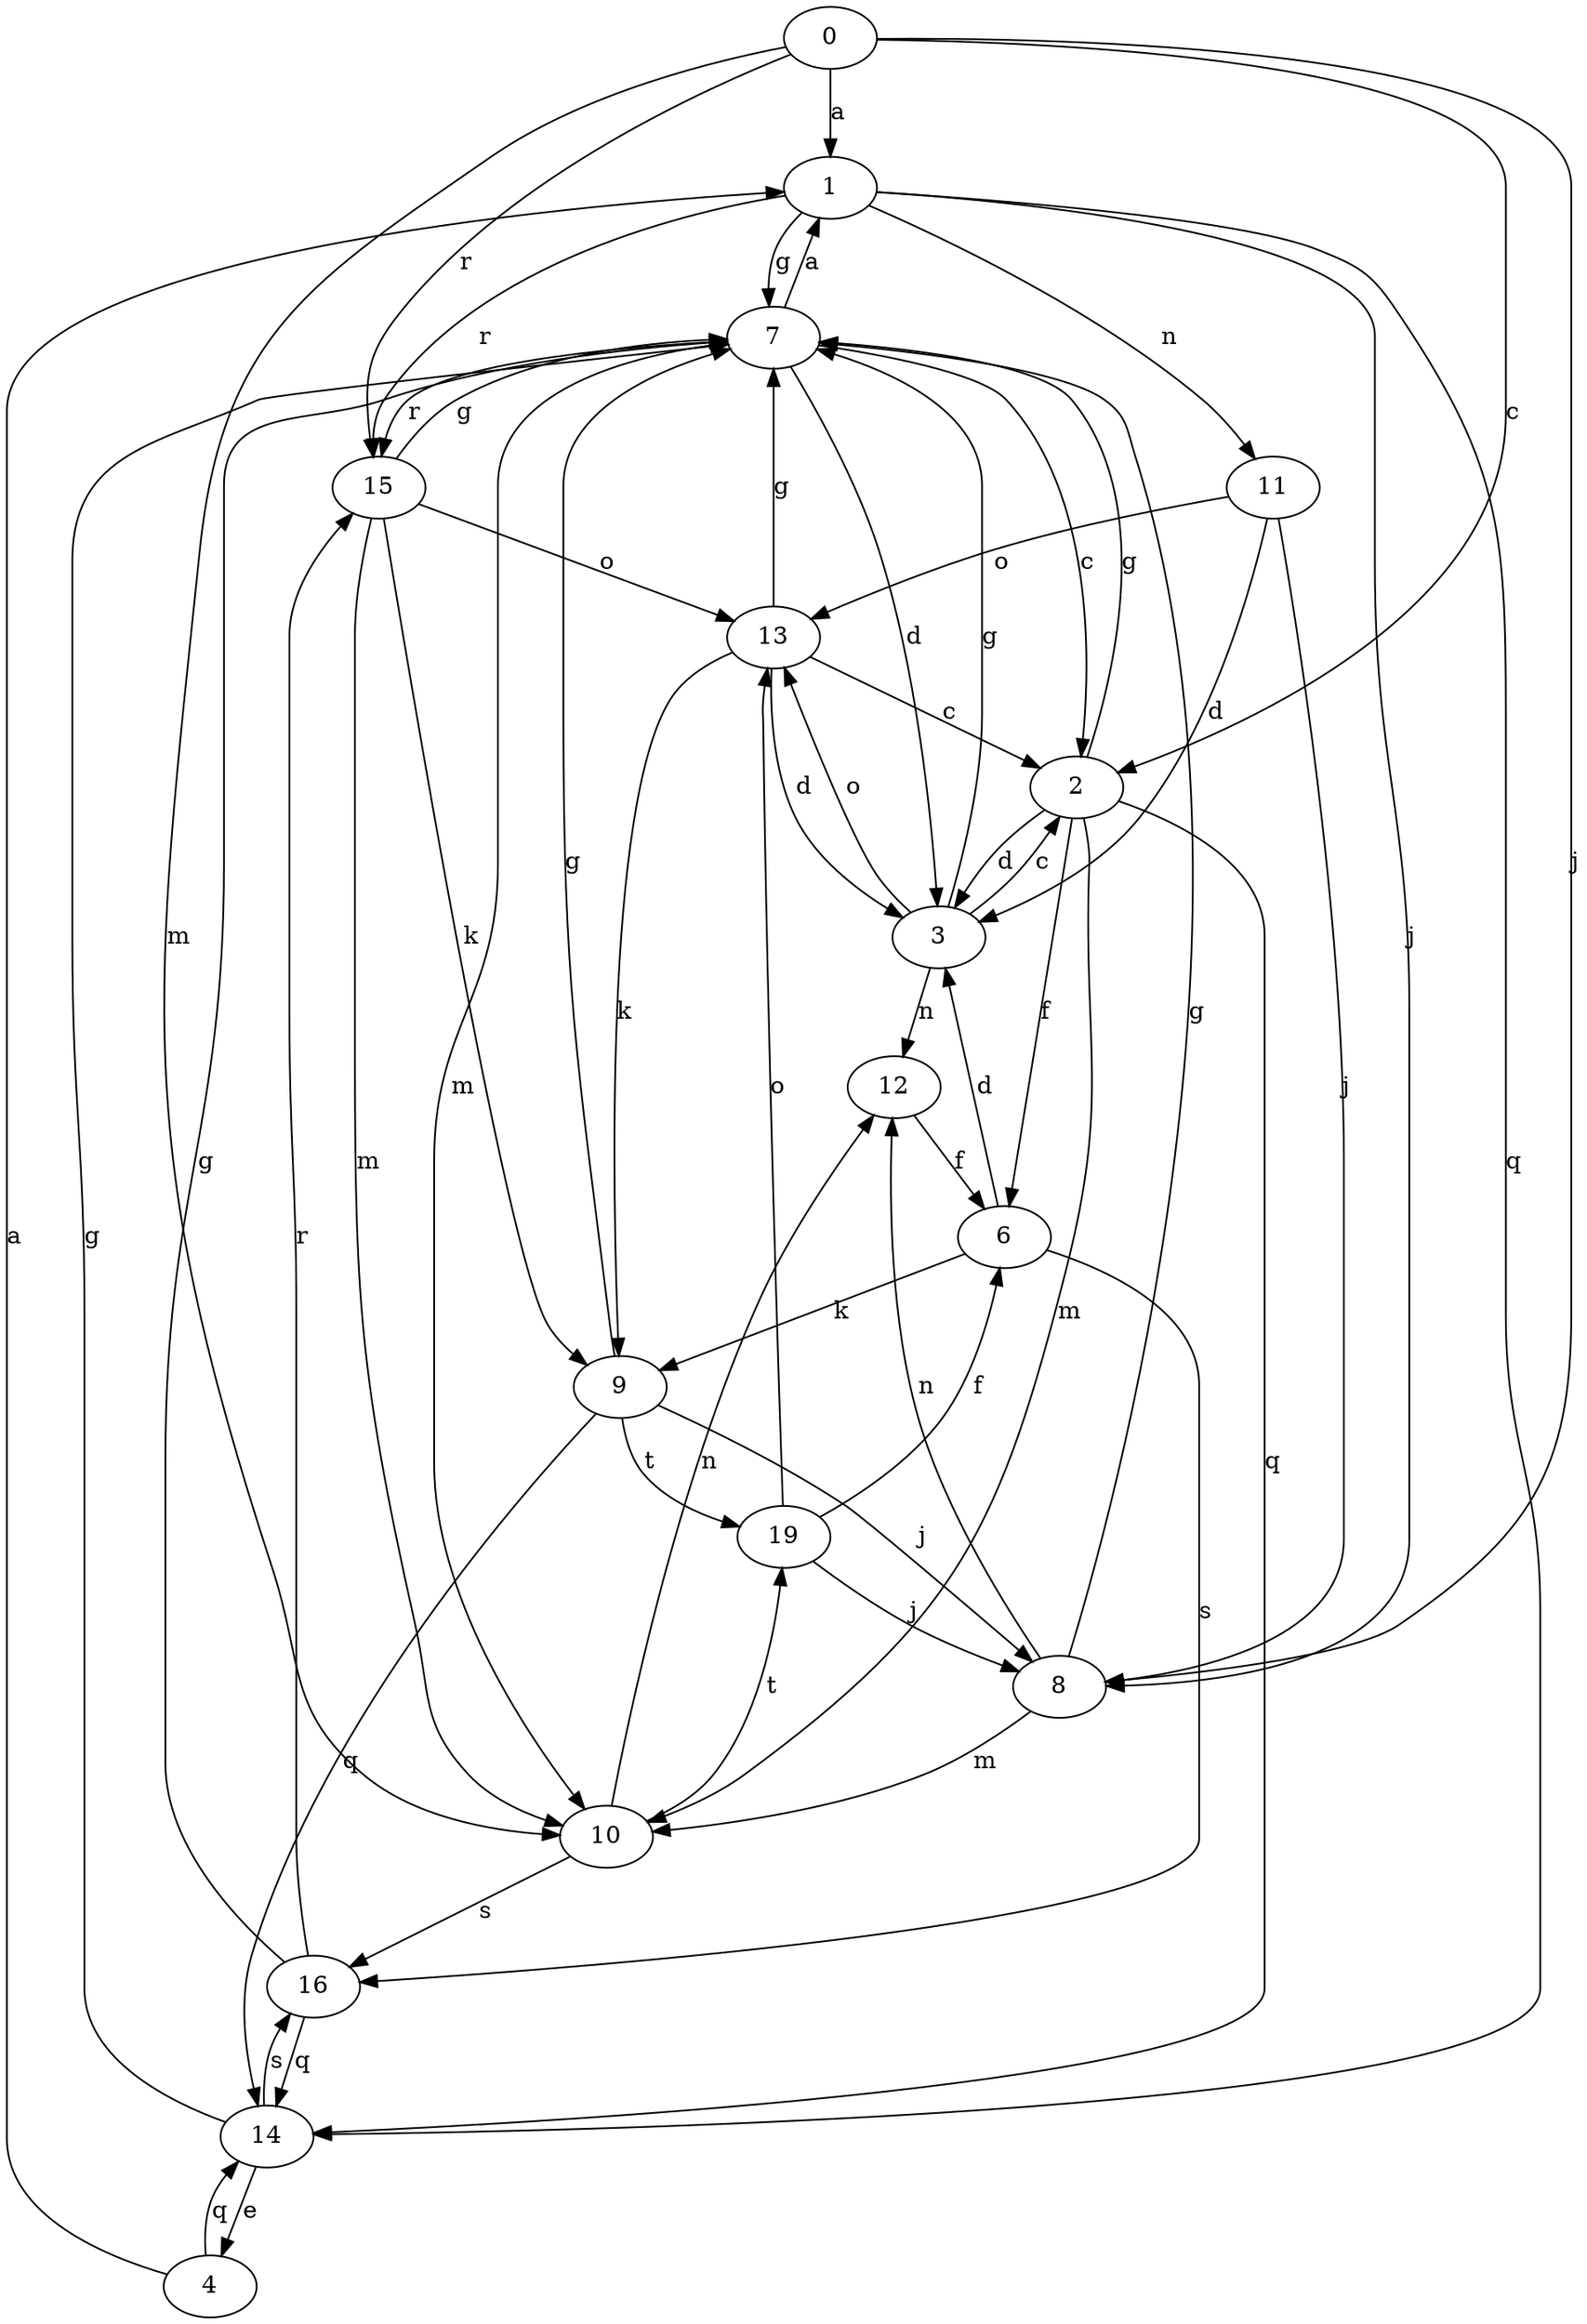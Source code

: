 strict digraph  {
0;
1;
2;
3;
4;
6;
7;
8;
9;
10;
11;
12;
13;
14;
15;
16;
19;
0 -> 1  [label=a];
0 -> 2  [label=c];
0 -> 8  [label=j];
0 -> 10  [label=m];
0 -> 15  [label=r];
1 -> 7  [label=g];
1 -> 8  [label=j];
1 -> 11  [label=n];
1 -> 14  [label=q];
1 -> 15  [label=r];
2 -> 3  [label=d];
2 -> 6  [label=f];
2 -> 7  [label=g];
2 -> 10  [label=m];
2 -> 14  [label=q];
3 -> 2  [label=c];
3 -> 7  [label=g];
3 -> 12  [label=n];
3 -> 13  [label=o];
4 -> 1  [label=a];
4 -> 14  [label=q];
6 -> 3  [label=d];
6 -> 9  [label=k];
6 -> 16  [label=s];
7 -> 1  [label=a];
7 -> 2  [label=c];
7 -> 3  [label=d];
7 -> 10  [label=m];
7 -> 15  [label=r];
8 -> 7  [label=g];
8 -> 10  [label=m];
8 -> 12  [label=n];
9 -> 7  [label=g];
9 -> 8  [label=j];
9 -> 14  [label=q];
9 -> 19  [label=t];
10 -> 12  [label=n];
10 -> 16  [label=s];
10 -> 19  [label=t];
11 -> 3  [label=d];
11 -> 8  [label=j];
11 -> 13  [label=o];
12 -> 6  [label=f];
13 -> 2  [label=c];
13 -> 3  [label=d];
13 -> 7  [label=g];
13 -> 9  [label=k];
14 -> 4  [label=e];
14 -> 7  [label=g];
14 -> 16  [label=s];
15 -> 7  [label=g];
15 -> 9  [label=k];
15 -> 10  [label=m];
15 -> 13  [label=o];
16 -> 7  [label=g];
16 -> 14  [label=q];
16 -> 15  [label=r];
19 -> 6  [label=f];
19 -> 8  [label=j];
19 -> 13  [label=o];
}
